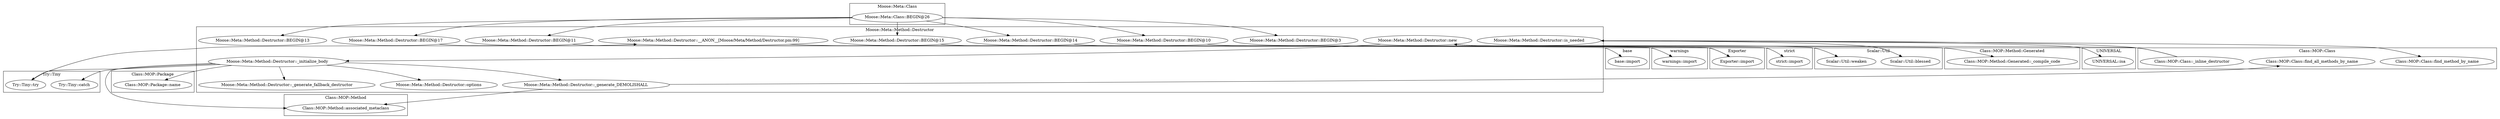 digraph {
graph [overlap=false]
subgraph cluster_Scalar_Util {
	label="Scalar::Util";
	"Scalar::Util::blessed";
	"Scalar::Util::weaken";
}
subgraph cluster_Class_MOP_Method {
	label="Class::MOP::Method";
	"Class::MOP::Method::associated_metaclass";
}
subgraph cluster_Try_Tiny {
	label="Try::Tiny";
	"Try::Tiny::catch";
	"Try::Tiny::try";
}
subgraph cluster_UNIVERSAL {
	label="UNIVERSAL";
	"UNIVERSAL::isa";
}
subgraph cluster_Moose_Meta_Class {
	label="Moose::Meta::Class";
	"Moose::Meta::Class::BEGIN@26";
}
subgraph cluster_Moose_Meta_Method_Destructor {
	label="Moose::Meta::Method::Destructor";
	"Moose::Meta::Method::Destructor::BEGIN@17";
	"Moose::Meta::Method::Destructor::_generate_DEMOLISHALL";
	"Moose::Meta::Method::Destructor::BEGIN@11";
	"Moose::Meta::Method::Destructor::_initialize_body";
	"Moose::Meta::Method::Destructor::BEGIN@15";
	"Moose::Meta::Method::Destructor::_generate_fallback_destructor";
	"Moose::Meta::Method::Destructor::options";
	"Moose::Meta::Method::Destructor::BEGIN@14";
	"Moose::Meta::Method::Destructor::BEGIN@10";
	"Moose::Meta::Method::Destructor::BEGIN@13";
	"Moose::Meta::Method::Destructor::new";
	"Moose::Meta::Method::Destructor::__ANON__[Moose/Meta/Method/Destructor.pm:99]";
	"Moose::Meta::Method::Destructor::BEGIN@3";
	"Moose::Meta::Method::Destructor::is_needed";
}
subgraph cluster_warnings {
	label="warnings";
	"warnings::import";
}
subgraph cluster_Class_MOP_Class {
	label="Class::MOP::Class";
	"Class::MOP::Class::find_method_by_name";
	"Class::MOP::Class::find_all_methods_by_name";
	"Class::MOP::Class::_inline_destructor";
}
subgraph cluster_base {
	label="base";
	"base::import";
}
subgraph cluster_Class_MOP_Method_Generated {
	label="Class::MOP::Method::Generated";
	"Class::MOP::Method::Generated::_compile_code";
}
subgraph cluster_Exporter {
	label="Exporter";
	"Exporter::import";
}
subgraph cluster_strict {
	label="strict";
	"strict::import";
}
subgraph cluster_Class_MOP_Package {
	label="Class::MOP::Package";
	"Class::MOP::Package::name";
}
"Moose::Meta::Method::Destructor::is_needed" -> "Scalar::Util::blessed";
"Moose::Meta::Class::BEGIN@26" -> "Moose::Meta::Method::Destructor::BEGIN@13";
"Try::Tiny::try" -> "Moose::Meta::Method::Destructor::__ANON__[Moose/Meta/Method/Destructor.pm:99]";
"Moose::Meta::Method::Destructor::_generate_DEMOLISHALL" -> "Class::MOP::Method::associated_metaclass";
"Moose::Meta::Method::Destructor::_initialize_body" -> "Class::MOP::Method::associated_metaclass";
"Moose::Meta::Class::BEGIN@26" -> "Moose::Meta::Method::Destructor::BEGIN@11";
"Moose::Meta::Method::Destructor::_initialize_body" -> "Try::Tiny::try";
"Moose::Meta::Class::BEGIN@26" -> "Moose::Meta::Method::Destructor::BEGIN@17";
"Moose::Meta::Method::Destructor::_initialize_body" -> "Try::Tiny::catch";
"Moose::Meta::Method::Destructor::BEGIN@10" -> "strict::import";
"Moose::Meta::Class::BEGIN@26" -> "Moose::Meta::Method::Destructor::BEGIN@15";
"Moose::Meta::Method::Destructor::is_needed" -> "Class::MOP::Class::find_method_by_name";
"Moose::Meta::Method::Destructor::__ANON__[Moose/Meta/Method/Destructor.pm:99]" -> "Class::MOP::Method::Generated::_compile_code";
"Moose::Meta::Method::Destructor::BEGIN@14" -> "Exporter::import";
"Moose::Meta::Method::Destructor::BEGIN@15" -> "Exporter::import";
"Moose::Meta::Method::Destructor::_initialize_body" -> "Moose::Meta::Method::Destructor::_generate_DEMOLISHALL";
"Moose::Meta::Method::Destructor::BEGIN@17" -> "base::import";
"Moose::Meta::Method::Destructor::BEGIN@11" -> "warnings::import";
"Moose::Meta::Class::BEGIN@26" -> "Moose::Meta::Method::Destructor::BEGIN@10";
"Moose::Meta::Method::Destructor::_initialize_body" -> "Moose::Meta::Method::Destructor::options";
"Moose::Meta::Method::Destructor::new" -> "Scalar::Util::weaken";
"Moose::Meta::Method::Destructor::is_needed" -> "UNIVERSAL::isa";
"Moose::Meta::Method::Destructor::_initialize_body" -> "Moose::Meta::Method::Destructor::_generate_fallback_destructor";
"Moose::Meta::Method::Destructor::_generate_DEMOLISHALL" -> "Class::MOP::Class::find_all_methods_by_name";
"Moose::Meta::Method::Destructor::new" -> "Moose::Meta::Method::Destructor::_initialize_body";
"Moose::Meta::Class::BEGIN@26" -> "Moose::Meta::Method::Destructor::BEGIN@14";
"Moose::Meta::Method::Destructor::_initialize_body" -> "Class::MOP::Package::name";
"Class::MOP::Class::_inline_destructor" -> "Moose::Meta::Method::Destructor::is_needed";
"Class::MOP::Class::_inline_destructor" -> "Moose::Meta::Method::Destructor::new";
"Moose::Meta::Class::BEGIN@26" -> "Moose::Meta::Method::Destructor::BEGIN@3";
}
